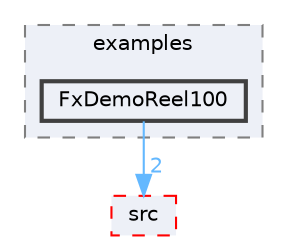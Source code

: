 digraph "FastLED/FastLED/examples/FxDemoReel100"
{
 // LATEX_PDF_SIZE
  bgcolor="transparent";
  edge [fontname=Helvetica,fontsize=10,labelfontname=Helvetica,labelfontsize=10];
  node [fontname=Helvetica,fontsize=10,shape=box,height=0.2,width=0.4];
  compound=true
  subgraph clusterdir_999a185a1a47b3a763bb04a7a263eb0d {
    graph [ bgcolor="#edf0f7", pencolor="grey50", label="examples", fontname=Helvetica,fontsize=10 style="filled,dashed", URL="dir_999a185a1a47b3a763bb04a7a263eb0d.html",tooltip=""]
  dir_7361e9dcd6d4b069774a2d04c81cf5df [label="FxDemoReel100", fillcolor="#edf0f7", color="grey25", style="filled,bold", URL="dir_7361e9dcd6d4b069774a2d04c81cf5df.html",tooltip=""];
  }
  dir_e6a3de723047763e6a27a3cab040759e [label="src", fillcolor="#edf0f7", color="red", style="filled,dashed", URL="dir_e6a3de723047763e6a27a3cab040759e.html",tooltip=""];
  dir_7361e9dcd6d4b069774a2d04c81cf5df->dir_e6a3de723047763e6a27a3cab040759e [headlabel="2", labeldistance=1.5 headhref="dir_000033_000075.html" href="dir_000033_000075.html" color="steelblue1" fontcolor="steelblue1"];
}
